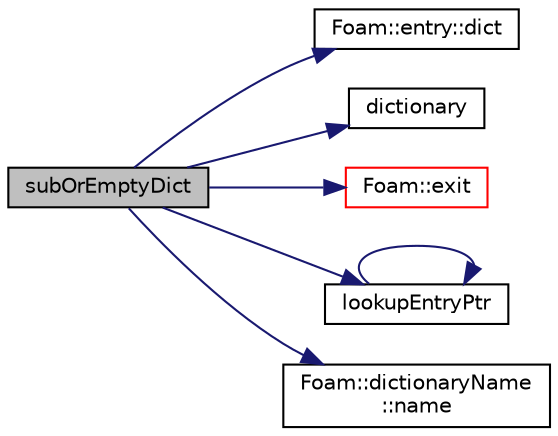 digraph "subOrEmptyDict"
{
  bgcolor="transparent";
  edge [fontname="Helvetica",fontsize="10",labelfontname="Helvetica",labelfontsize="10"];
  node [fontname="Helvetica",fontsize="10",shape=record];
  rankdir="LR";
  Node25773 [label="subOrEmptyDict",height=0.2,width=0.4,color="black", fillcolor="grey75", style="filled", fontcolor="black"];
  Node25773 -> Node25774 [color="midnightblue",fontsize="10",style="solid",fontname="Helvetica"];
  Node25774 [label="Foam::entry::dict",height=0.2,width=0.4,color="black",URL="$a27137.html#abd246c36ef3a3776f7d6e517dc9621af",tooltip="Return dictionary if this entry is a dictionary. "];
  Node25773 -> Node25775 [color="midnightblue",fontsize="10",style="solid",fontname="Helvetica"];
  Node25775 [label="dictionary",height=0.2,width=0.4,color="black",URL="$a27129.html#a4cea470990d165a35c1b2333a569b586",tooltip="Construct top-level dictionary null. "];
  Node25773 -> Node25776 [color="midnightblue",fontsize="10",style="solid",fontname="Helvetica"];
  Node25776 [label="Foam::exit",height=0.2,width=0.4,color="red",URL="$a21851.html#a06ca7250d8e89caf05243ec094843642"];
  Node25773 -> Node25824 [color="midnightblue",fontsize="10",style="solid",fontname="Helvetica"];
  Node25824 [label="lookupEntryPtr",height=0.2,width=0.4,color="black",URL="$a27129.html#a63ca8c5575e79a6e04b8a1e1c4c1d958",tooltip="Find and return an entry data stream pointer if present. "];
  Node25824 -> Node25824 [color="midnightblue",fontsize="10",style="solid",fontname="Helvetica"];
  Node25773 -> Node25814 [color="midnightblue",fontsize="10",style="solid",fontname="Helvetica"];
  Node25814 [label="Foam::dictionaryName\l::name",height=0.2,width=0.4,color="black",URL="$a27125.html#aba53f1f9c8fadfa65f4099af10df348c",tooltip="Return the dictionary name. "];
}
